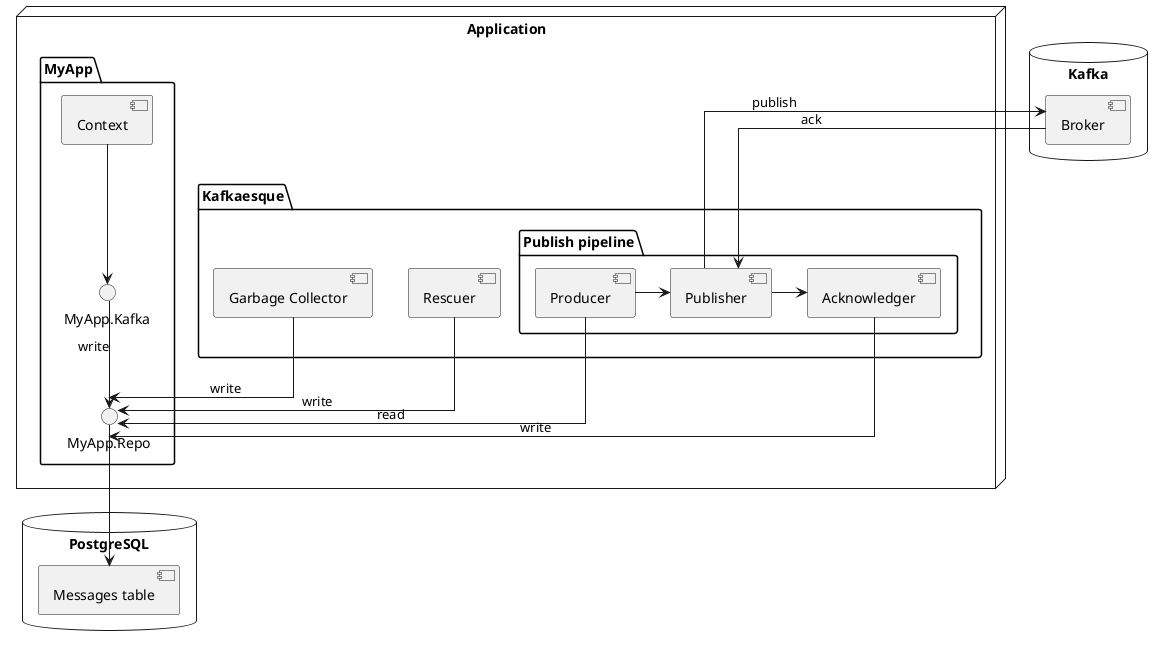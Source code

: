 @startuml
skinparam componentStyle uml2
skinparam linetype ortho

database "Kafka" {
  [Broker]
}

node "Application" {
  package "Kafkaesque" {
    folder "Publish pipeline" {
      [Producer] -> [Publisher]
      [Publisher] -> [Acknowledger]
    }
    [Rescuer]
    [Garbage Collector]
  }


  package "MyApp" {
    [Context] --> MyApp.Kafka
    MyApp.Kafka --> MyApp.Repo: write
  }
}


database "PostgreSQL" {
  [Messages table]
}


[Producer] --> MyApp.Repo: read
[Acknowledger] --> MyApp.Repo: write
[Rescuer] --> MyApp.Repo: write
[Garbage Collector] --> MyApp.Repo: write
MyApp.Repo --> [Messages table]
[Publisher] -up-> [Broker]: publish
[Broker] -down-> [Publisher]: ack

@enduml
